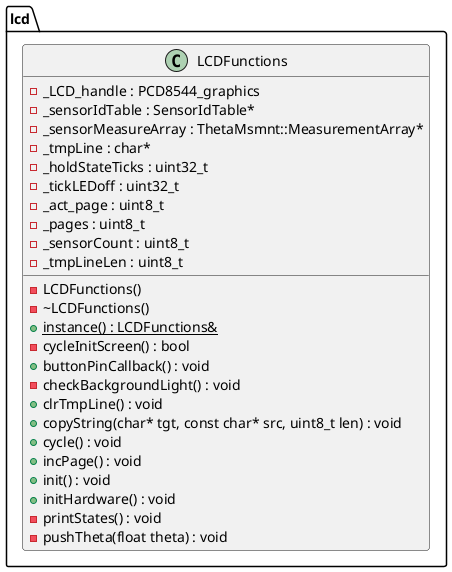 @startuml





/' Objects '/

namespace lcd {
	class LCDFunctions {
		-LCDFunctions()
		-~LCDFunctions()
		+{static} instance() : LCDFunctions&
		-_LCD_handle : PCD8544_graphics
		-_sensorIdTable : SensorIdTable*
		-_sensorMeasureArray : ThetaMsmnt::MeasurementArray*
		-cycleInitScreen() : bool
		-_tmpLine : char*
		-_holdStateTicks : uint32_t
		-_tickLEDoff : uint32_t
		-_act_page : uint8_t
		-_pages : uint8_t
		-_sensorCount : uint8_t
		-_tmpLineLen : uint8_t
		+buttonPinCallback() : void
		-checkBackgroundLight() : void
		+clrTmpLine() : void
		+copyString(char* tgt, const char* src, uint8_t len) : void
		+cycle() : void
		+incPage() : void
		+init() : void
		+initHardware() : void
		-printStates() : void
		-pushTheta(float theta) : void
	}
}





/' Inheritance relationships '/




/' Aggregation relationships '/





/' Dependency relationships '/





/' Nested objects '/



@enduml
